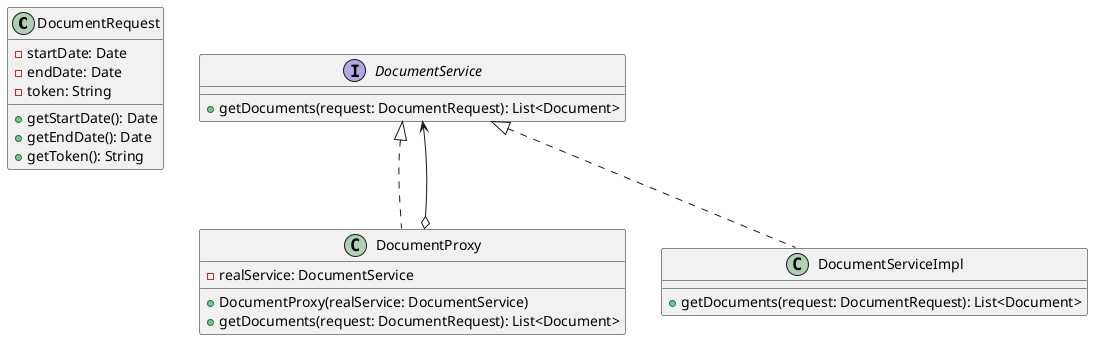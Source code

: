 @startuml
class DocumentRequest {
  -startDate: Date
  -endDate: Date
  -token: String
  +getStartDate(): Date
  +getEndDate(): Date
  +getToken(): String
}

interface DocumentService {
  +getDocuments(request: DocumentRequest): List<Document>
}

class DocumentProxy {
  -realService: DocumentService
  +DocumentProxy(realService: DocumentService)
  +getDocuments(request: DocumentRequest): List<Document>
}

class DocumentServiceImpl {
  +getDocuments(request: DocumentRequest): List<Document>
}

DocumentService <|.. DocumentProxy
DocumentService <|.. DocumentServiceImpl
DocumentProxy o--> DocumentService

@enduml